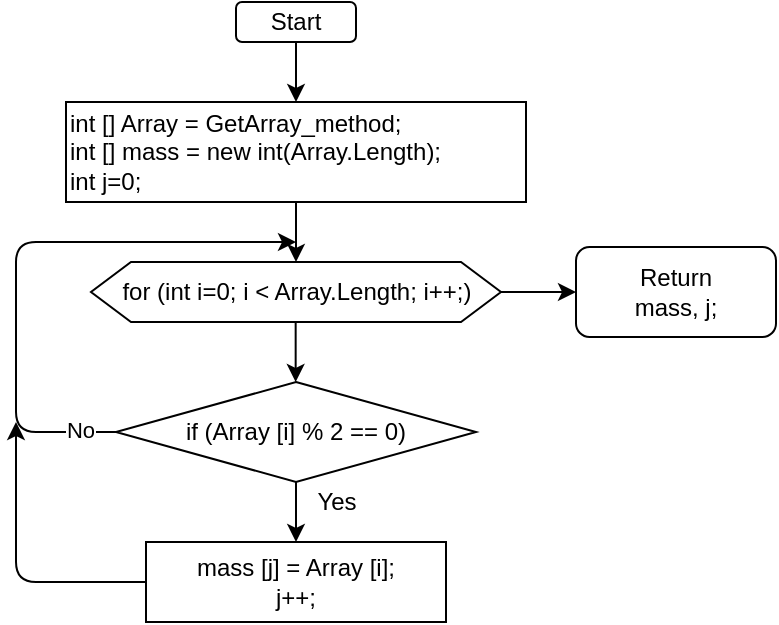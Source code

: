 <mxfile>
    <diagram id="EXbwaB6rRvAx5Ajvn2Yr" name="Страница 1">
        <mxGraphModel dx="837" dy="322" grid="1" gridSize="10" guides="1" tooltips="1" connect="1" arrows="1" fold="1" page="1" pageScale="1" pageWidth="827" pageHeight="1169" math="0" shadow="0">
            <root>
                <mxCell id="0"/>
                <mxCell id="1" parent="0"/>
                <mxCell id="2" value="Start" style="rounded=1;whiteSpace=wrap;html=1;" parent="1" vertex="1">
                    <mxGeometry x="340" y="40" width="60" height="20" as="geometry"/>
                </mxCell>
                <mxCell id="3" value="" style="endArrow=classic;html=1;exitX=0.5;exitY=1;exitDx=0;exitDy=0;" parent="1" source="2" edge="1">
                    <mxGeometry width="50" height="50" relative="1" as="geometry">
                        <mxPoint x="390" y="240" as="sourcePoint"/>
                        <mxPoint x="370" y="90" as="targetPoint"/>
                    </mxGeometry>
                </mxCell>
                <mxCell id="4" value="int [] Array = GetArray_method;&lt;br&gt;int [] mass = new int(Array.Length);&lt;br&gt;int j=0;" style="rounded=0;whiteSpace=wrap;html=1;align=left;" parent="1" vertex="1">
                    <mxGeometry x="255" y="90" width="230" height="50" as="geometry"/>
                </mxCell>
                <mxCell id="5" value="" style="endArrow=classic;html=1;entryX=0.5;entryY=0;entryDx=0;entryDy=0;" parent="1" target="6" edge="1">
                    <mxGeometry width="50" height="50" relative="1" as="geometry">
                        <mxPoint x="370" y="140" as="sourcePoint"/>
                        <mxPoint x="369.66" y="160" as="targetPoint"/>
                    </mxGeometry>
                </mxCell>
                <mxCell id="6" value="&lt;div style=&quot;text-align: left&quot;&gt;&lt;span&gt;for (int i=0; i &amp;lt; Array.Length; i++;)&lt;/span&gt;&lt;/div&gt;" style="shape=hexagon;perimeter=hexagonPerimeter2;whiteSpace=wrap;html=1;fixedSize=1;" parent="1" vertex="1">
                    <mxGeometry x="267.5" y="170" width="205" height="30" as="geometry"/>
                </mxCell>
                <mxCell id="9" value="" style="endArrow=classic;html=1;entryX=0.5;entryY=0;entryDx=0;entryDy=0;" parent="1" edge="1">
                    <mxGeometry width="50" height="50" relative="1" as="geometry">
                        <mxPoint x="369.83" y="200" as="sourcePoint"/>
                        <mxPoint x="369.83" y="230" as="targetPoint"/>
                    </mxGeometry>
                </mxCell>
                <mxCell id="11" value="if (Array [i] % 2 == 0)" style="rhombus;whiteSpace=wrap;html=1;" parent="1" vertex="1">
                    <mxGeometry x="280" y="230" width="180" height="50" as="geometry"/>
                </mxCell>
                <mxCell id="14" value="Yes" style="text;html=1;align=center;verticalAlign=middle;resizable=0;points=[];autosize=1;strokeColor=none;" parent="1" vertex="1">
                    <mxGeometry x="370" y="280" width="40" height="20" as="geometry"/>
                </mxCell>
                <mxCell id="16" value="mass [j] = Array [i];&lt;br&gt;j++;" style="rounded=0;whiteSpace=wrap;html=1;" parent="1" vertex="1">
                    <mxGeometry x="295" y="310" width="150" height="40" as="geometry"/>
                </mxCell>
                <mxCell id="24" value="" style="endArrow=classic;html=1;exitX=0;exitY=0.5;exitDx=0;exitDy=0;" parent="1" source="11" edge="1">
                    <mxGeometry width="50" height="50" relative="1" as="geometry">
                        <mxPoint x="330" y="410" as="sourcePoint"/>
                        <mxPoint x="370" y="160" as="targetPoint"/>
                        <Array as="points">
                            <mxPoint x="230" y="255"/>
                            <mxPoint x="230" y="160"/>
                        </Array>
                    </mxGeometry>
                </mxCell>
                <mxCell id="30" value="No" style="edgeLabel;html=1;align=center;verticalAlign=middle;resizable=0;points=[];" parent="24" vertex="1" connectable="0">
                    <mxGeometry x="-0.87" y="-1" relative="1" as="geometry">
                        <mxPoint as="offset"/>
                    </mxGeometry>
                </mxCell>
                <mxCell id="26" value="" style="endArrow=classic;html=1;exitX=1;exitY=0.5;exitDx=0;exitDy=0;" parent="1" source="6" edge="1">
                    <mxGeometry width="50" height="50" relative="1" as="geometry">
                        <mxPoint x="440" y="250" as="sourcePoint"/>
                        <mxPoint x="510" y="185" as="targetPoint"/>
                    </mxGeometry>
                </mxCell>
                <mxCell id="27" value="Return &lt;br&gt;mass, j;" style="rounded=1;whiteSpace=wrap;html=1;" parent="1" vertex="1">
                    <mxGeometry x="510" y="162.5" width="100" height="45" as="geometry"/>
                </mxCell>
                <mxCell id="28" value="" style="endArrow=classic;html=1;exitX=0.5;exitY=1;exitDx=0;exitDy=0;entryX=0.5;entryY=0;entryDx=0;entryDy=0;" parent="1" source="11" target="16" edge="1">
                    <mxGeometry width="50" height="50" relative="1" as="geometry">
                        <mxPoint x="390" y="340" as="sourcePoint"/>
                        <mxPoint x="440" y="290" as="targetPoint"/>
                    </mxGeometry>
                </mxCell>
                <mxCell id="29" value="" style="endArrow=classic;html=1;exitX=0;exitY=0.5;exitDx=0;exitDy=0;" parent="1" source="16" edge="1">
                    <mxGeometry width="50" height="50" relative="1" as="geometry">
                        <mxPoint x="290" y="330" as="sourcePoint"/>
                        <mxPoint x="230" y="250" as="targetPoint"/>
                        <Array as="points">
                            <mxPoint x="230" y="330"/>
                        </Array>
                    </mxGeometry>
                </mxCell>
            </root>
        </mxGraphModel>
    </diagram>
</mxfile>